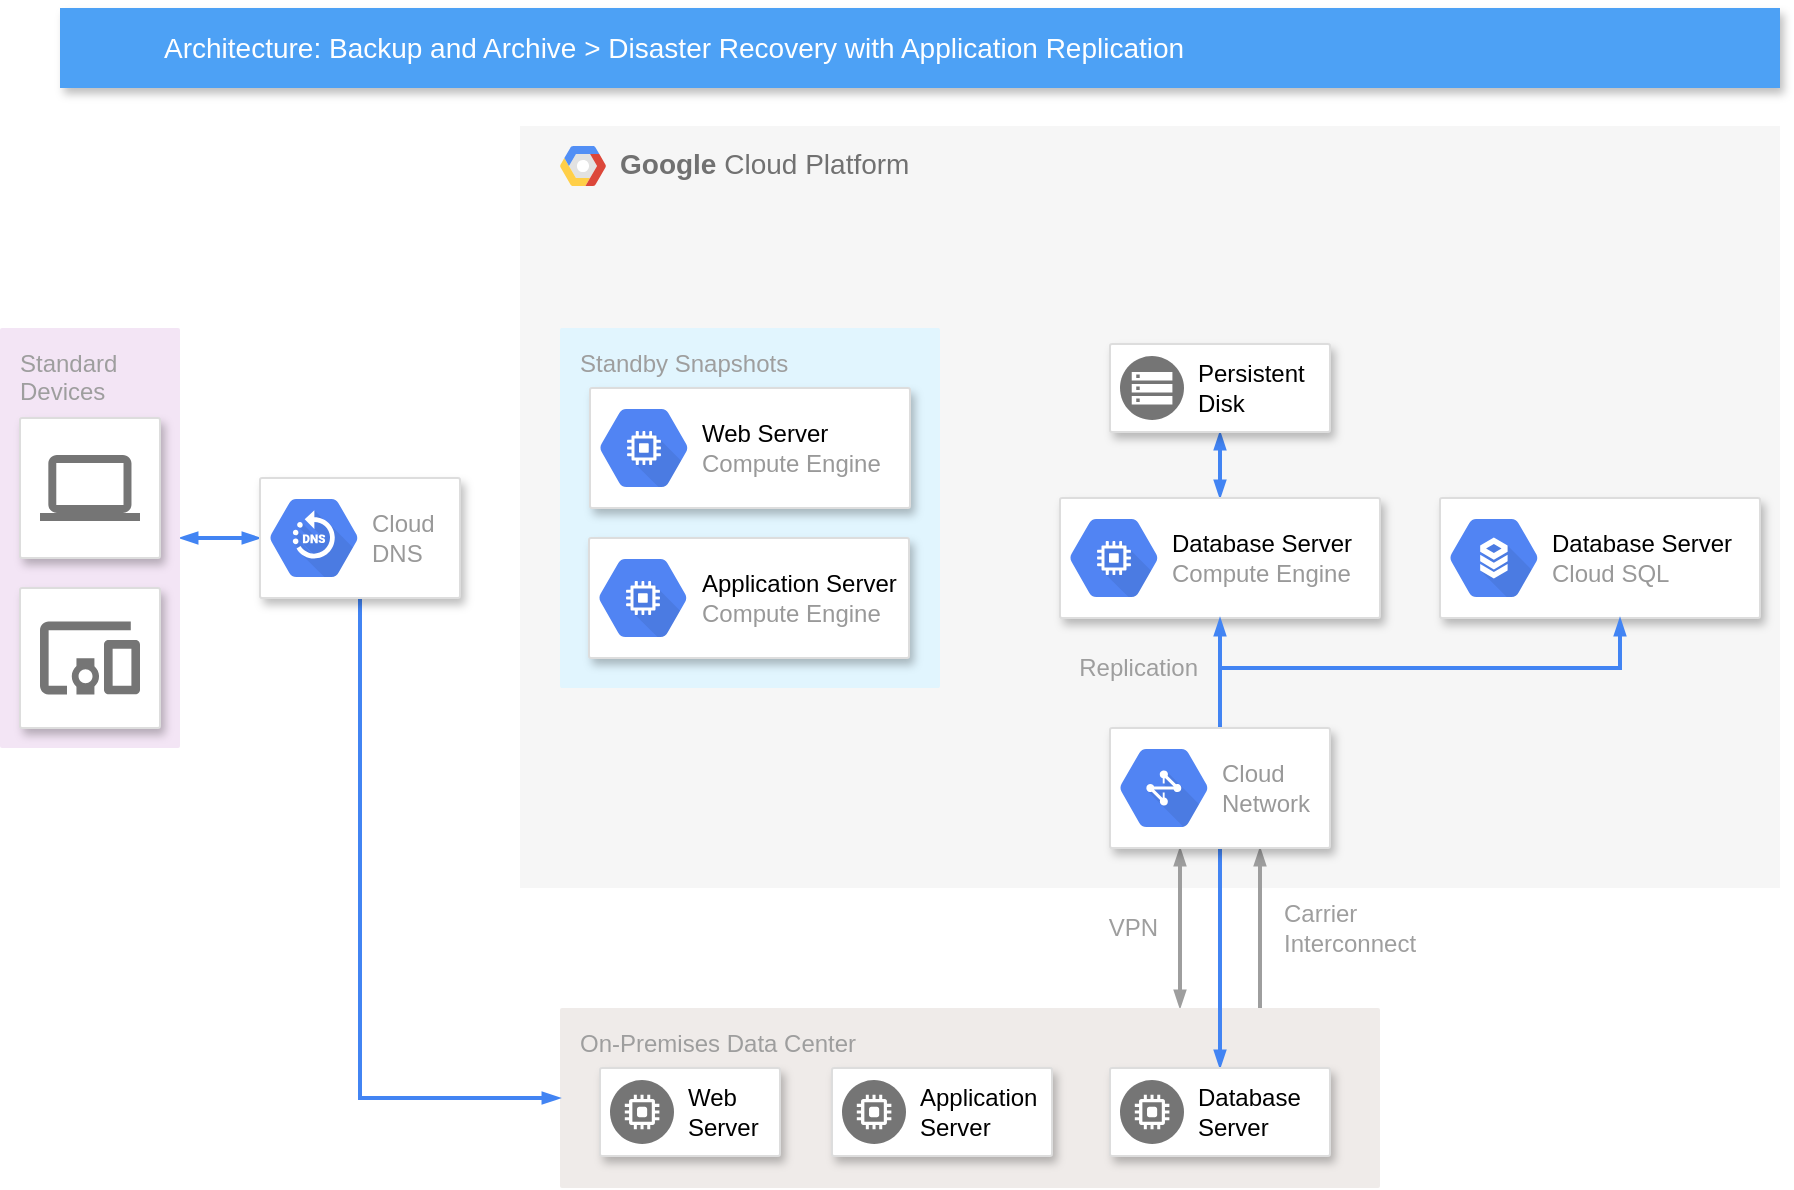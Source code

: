 <mxfile version="10.7.5" type="github"><diagram id="f106602c-feb2-e66a-4537-3a34d633f6aa" name="Page-1"><mxGraphModel dx="1398" dy="796" grid="1" gridSize="10" guides="1" tooltips="1" connect="1" arrows="1" fold="1" page="1" pageScale="1" pageWidth="1169" pageHeight="827" background="#ffffff" math="0" shadow="0"><root><mxCell id="0"/><mxCell id="1" parent="0"/><mxCell id="14" value="&lt;b&gt;Google &lt;/b&gt;Cloud Platform" style="fillColor=#F6F6F6;strokeColor=none;shadow=0;gradientColor=none;fontSize=14;align=left;spacing=10;fontColor=#717171;9E9E9E;verticalAlign=top;spacingTop=-4;fontStyle=0;spacingLeft=40;html=1;" parent="1" vertex="1"><mxGeometry x="390" y="99" width="630" height="381" as="geometry"/></mxCell><mxCell id="15" value="" style="shape=mxgraph.gcp2.google_cloud_platform;fillColor=#F6F6F6;strokeColor=none;shadow=0;gradientColor=none;" parent="14" vertex="1"><mxGeometry width="23" height="20" relative="1" as="geometry"><mxPoint x="20" y="10" as="offset"/></mxGeometry></mxCell><mxCell id="945" style="edgeStyle=orthogonalEdgeStyle;rounded=0;html=1;labelBackgroundColor=none;startFill=1;startSize=4;endArrow=blockThin;endFill=1;endSize=4;jettySize=auto;orthogonalLoop=1;strokeColor=#4284F3;strokeWidth=2;fontSize=12;fontColor=#000000;align=center;dashed=0;startArrow=blockThin;" parent="1" source="942" target="920" edge="1"><mxGeometry relative="1" as="geometry"/></mxCell><mxCell id="942" value="Standard&lt;br&gt;Devices" style="rounded=1;absoluteArcSize=1;arcSize=2;html=1;strokeColor=none;gradientColor=none;shadow=0;dashed=0;fontSize=12;fontColor=#9E9E9E;align=left;verticalAlign=top;spacing=10;spacingTop=-4;fillColor=#F3E5F5;" parent="1" vertex="1"><mxGeometry x="130" y="200" width="90" height="210" as="geometry"/></mxCell><mxCell id="943" value="Standby Snapshots" style="rounded=1;absoluteArcSize=1;arcSize=2;html=1;strokeColor=none;gradientColor=none;shadow=0;dashed=0;fontSize=12;fontColor=#9E9E9E;align=left;verticalAlign=top;spacing=10;spacingTop=-4;fillColor=#E1F5FE;" parent="1" vertex="1"><mxGeometry x="410" y="200" width="190" height="180" as="geometry"/></mxCell><mxCell id="951" value="Carrier&lt;br&gt;Interconnect&lt;br&gt;" style="edgeStyle=orthogonalEdgeStyle;rounded=0;html=1;labelBackgroundColor=none;startFill=1;startSize=4;endArrow=blockThin;endFill=1;endSize=4;jettySize=auto;orthogonalLoop=1;strokeColor=#9E9E9E;strokeWidth=2;fontSize=12;fontColor=#9E9E9E;align=left;dashed=0;" parent="1" source="944" target="932" edge="1"><mxGeometry x="0.25" y="-14" relative="1" as="geometry"><Array as="points"><mxPoint x="760" y="490"/><mxPoint x="760" y="490"/></Array><mxPoint x="-4" y="10" as="offset"/></mxGeometry></mxCell><mxCell id="952" value="VPN" style="edgeStyle=orthogonalEdgeStyle;rounded=0;html=1;labelBackgroundColor=none;startFill=1;startSize=4;endArrow=blockThin;endFill=1;endSize=4;jettySize=auto;orthogonalLoop=1;strokeColor=#9E9E9E;strokeWidth=2;fontSize=12;fontColor=#9E9E9E;align=right;dashed=0;startArrow=blockThin;" parent="1" source="944" target="932" edge="1"><mxGeometry y="10" relative="1" as="geometry"><Array as="points"><mxPoint x="720" y="520"/><mxPoint x="720" y="520"/></Array><mxPoint as="offset"/></mxGeometry></mxCell><mxCell id="944" value="On-Premises Data Center" style="rounded=1;absoluteArcSize=1;arcSize=2;html=1;strokeColor=none;gradientColor=none;shadow=0;dashed=0;fontSize=12;fontColor=#9E9E9E;align=left;verticalAlign=top;spacing=10;spacingTop=-4;fillColor=#EFEBE9;" parent="1" vertex="1"><mxGeometry x="410" y="540" width="410" height="90" as="geometry"/></mxCell><mxCell id="732" value="" style="strokeColor=#dddddd;fillColor=#ffffff;shadow=1;strokeWidth=1;rounded=1;absoluteArcSize=1;arcSize=2;labelPosition=center;verticalLabelPosition=middle;align=center;verticalAlign=bottom;spacingLeft=0;fontColor=#999999;fontSize=12;whiteSpace=wrap;spacingBottom=2;html=1;" parent="1" vertex="1"><mxGeometry x="140" y="245" width="70" height="70" as="geometry"/></mxCell><mxCell id="733" value="" style="dashed=0;connectable=0;html=1;fillColor=#757575;strokeColor=none;shape=mxgraph.gcp2.laptop;part=1;" parent="732" vertex="1"><mxGeometry x="0.5" width="50" height="33" relative="1" as="geometry"><mxPoint x="-25" y="18.5" as="offset"/></mxGeometry></mxCell><mxCell id="818" value="Architecture: Backup and Archive &amp;gt; Disaster Recovery with Application Replication" style="fillColor=#4DA1F5;strokeColor=none;shadow=1;gradientColor=none;fontSize=14;align=left;spacingLeft=50;fontColor=#ffffff;html=1;" parent="1" vertex="1"><mxGeometry x="160" y="40" width="860" height="40" as="geometry"/></mxCell><mxCell id="918" value="" style="strokeColor=#dddddd;fillColor=#ffffff;shadow=1;strokeWidth=1;rounded=1;absoluteArcSize=1;arcSize=2;labelPosition=center;verticalLabelPosition=middle;align=center;verticalAlign=bottom;spacingLeft=0;fontColor=#999999;fontSize=12;whiteSpace=wrap;spacingBottom=2;html=1;" parent="1" vertex="1"><mxGeometry x="140" y="330" width="70" height="70" as="geometry"/></mxCell><mxCell id="919" value="" style="dashed=0;connectable=0;html=1;fillColor=#757575;strokeColor=none;shape=mxgraph.gcp2.mobile_devices;part=1;" parent="918" vertex="1"><mxGeometry x="0.5" width="50" height="36.5" relative="1" as="geometry"><mxPoint x="-25" y="16.75" as="offset"/></mxGeometry></mxCell><mxCell id="953" style="edgeStyle=orthogonalEdgeStyle;rounded=0;html=1;labelBackgroundColor=none;startFill=1;startSize=4;endArrow=blockThin;endFill=1;endSize=4;jettySize=auto;orthogonalLoop=1;strokeColor=#4284F3;strokeWidth=2;fontSize=12;fontColor=#000000;align=center;dashed=0;" parent="1" source="920" target="944" edge="1"><mxGeometry relative="1" as="geometry"><Array as="points"><mxPoint x="310" y="585"/></Array></mxGeometry></mxCell><mxCell id="920" value="" style="strokeColor=#dddddd;fillColor=#ffffff;shadow=1;strokeWidth=1;rounded=1;absoluteArcSize=1;arcSize=2;fontSize=10;fontColor=#9E9E9E;align=center;html=1;" parent="1" vertex="1"><mxGeometry x="260" y="275" width="100" height="60" as="geometry"/></mxCell><mxCell id="921" value="Cloud &#10;DNS" style="dashed=0;connectable=0;html=1;fillColor=#5184F3;strokeColor=none;shape=mxgraph.gcp2.cloud_dns;part=1;labelPosition=right;verticalLabelPosition=middle;align=left;verticalAlign=middle;spacingLeft=5;fontColor=#999999;fontSize=12;" parent="920" vertex="1"><mxGeometry y="0.5" width="44" height="39" relative="1" as="geometry"><mxPoint x="5" y="-19.5" as="offset"/></mxGeometry></mxCell><mxCell id="922" value="" style="strokeColor=#dddddd;fillColor=#ffffff;shadow=1;strokeWidth=1;rounded=1;absoluteArcSize=1;arcSize=2;fontSize=10;fontColor=#9E9E9E;align=center;html=1;" parent="1" vertex="1"><mxGeometry x="425" y="230" width="160" height="60" as="geometry"/></mxCell><mxCell id="923" value="&lt;font color=&quot;#000000&quot;&gt;Web Server&lt;/font&gt;&lt;br&gt;Compute Engine" style="dashed=0;connectable=0;html=1;fillColor=#5184F3;strokeColor=none;shape=mxgraph.gcp2.compute_engine;part=1;labelPosition=right;verticalLabelPosition=middle;align=left;verticalAlign=middle;spacingLeft=5;fontColor=#999999;fontSize=12;" parent="922" vertex="1"><mxGeometry y="0.5" width="44" height="39" relative="1" as="geometry"><mxPoint x="5" y="-19.5" as="offset"/></mxGeometry></mxCell><mxCell id="924" value="" style="strokeColor=#dddddd;fillColor=#ffffff;shadow=1;strokeWidth=1;rounded=1;absoluteArcSize=1;arcSize=2;fontSize=10;fontColor=#9E9E9E;align=center;html=1;" parent="1" vertex="1"><mxGeometry x="424.5" y="305" width="160" height="60" as="geometry"/></mxCell><mxCell id="925" value="&lt;font color=&quot;#000000&quot;&gt;Application Server&lt;/font&gt;&lt;br&gt;Compute Engine" style="dashed=0;connectable=0;html=1;fillColor=#5184F3;strokeColor=none;shape=mxgraph.gcp2.compute_engine;part=1;labelPosition=right;verticalLabelPosition=middle;align=left;verticalAlign=middle;spacingLeft=5;fontColor=#999999;fontSize=12;" parent="924" vertex="1"><mxGeometry y="0.5" width="44" height="39" relative="1" as="geometry"><mxPoint x="5" y="-19.5" as="offset"/></mxGeometry></mxCell><mxCell id="946" style="edgeStyle=orthogonalEdgeStyle;rounded=0;html=1;labelBackgroundColor=none;startFill=1;startSize=4;endArrow=blockThin;endFill=1;endSize=4;jettySize=auto;orthogonalLoop=1;strokeColor=#4284F3;strokeWidth=2;fontSize=12;fontColor=#000000;align=center;dashed=0;startArrow=blockThin;" parent="1" source="926" target="928" edge="1"><mxGeometry relative="1" as="geometry"><Array as="points"><mxPoint x="740" y="265"/><mxPoint x="740" y="265"/></Array></mxGeometry></mxCell><mxCell id="926" value="" style="strokeColor=#dddddd;fillColor=#ffffff;shadow=1;strokeWidth=1;rounded=1;absoluteArcSize=1;arcSize=2;fontSize=10;fontColor=#9E9E9E;align=center;html=1;" parent="1" vertex="1"><mxGeometry x="685" y="208" width="110" height="44" as="geometry"/></mxCell><mxCell id="927" value="Persistent&#10;Disk" style="dashed=0;connectable=0;html=1;fillColor=#757575;strokeColor=none;shape=mxgraph.gcp2.persistent_disk_snapshot;part=1;labelPosition=right;verticalLabelPosition=middle;align=left;verticalAlign=middle;spacingLeft=5;fontColor=#000000;fontSize=12;" parent="926" vertex="1"><mxGeometry y="0.5" width="32" height="32" relative="1" as="geometry"><mxPoint x="5" y="-16" as="offset"/></mxGeometry></mxCell><mxCell id="928" value="" style="strokeColor=#dddddd;fillColor=#ffffff;shadow=1;strokeWidth=1;rounded=1;absoluteArcSize=1;arcSize=2;fontSize=10;fontColor=#9E9E9E;align=center;html=1;" parent="1" vertex="1"><mxGeometry x="660" y="285" width="160" height="60" as="geometry"/></mxCell><mxCell id="929" value="&lt;font color=&quot;#000000&quot;&gt;Database Server&lt;/font&gt;&lt;br&gt;Compute Engine" style="dashed=0;connectable=0;html=1;fillColor=#5184F3;strokeColor=none;shape=mxgraph.gcp2.compute_engine;part=1;labelPosition=right;verticalLabelPosition=middle;align=left;verticalAlign=middle;spacingLeft=5;fontColor=#999999;fontSize=12;" parent="928" vertex="1"><mxGeometry y="0.5" width="44" height="39" relative="1" as="geometry"><mxPoint x="5" y="-19.5" as="offset"/></mxGeometry></mxCell><mxCell id="930" value="" style="strokeColor=#dddddd;fillColor=#ffffff;shadow=1;strokeWidth=1;rounded=1;absoluteArcSize=1;arcSize=2;fontSize=10;fontColor=#9E9E9E;align=center;html=1;" parent="1" vertex="1"><mxGeometry x="850" y="285" width="160" height="60" as="geometry"/></mxCell><mxCell id="931" value="&lt;font color=&quot;#000000&quot;&gt;Database Server&lt;/font&gt;&lt;br&gt;Cloud SQL" style="dashed=0;connectable=0;html=1;fillColor=#5184F3;strokeColor=none;shape=mxgraph.gcp2.cloud_sql;part=1;labelPosition=right;verticalLabelPosition=middle;align=left;verticalAlign=middle;spacingLeft=5;fontColor=#999999;fontSize=12;" parent="930" vertex="1"><mxGeometry y="0.5" width="44" height="39" relative="1" as="geometry"><mxPoint x="5" y="-19.5" as="offset"/></mxGeometry></mxCell><mxCell id="947" value="Replication" style="edgeStyle=orthogonalEdgeStyle;rounded=0;html=1;labelBackgroundColor=none;startFill=1;startSize=4;endArrow=blockThin;endFill=1;endSize=4;jettySize=auto;orthogonalLoop=1;strokeColor=#4284F3;strokeWidth=2;fontSize=12;fontColor=#9E9E9E;align=right;dashed=0;" parent="1" source="932" target="928" edge="1"><mxGeometry x="0.091" y="10" relative="1" as="geometry"><mxPoint as="offset"/></mxGeometry></mxCell><mxCell id="948" style="edgeStyle=orthogonalEdgeStyle;rounded=0;html=1;labelBackgroundColor=none;startFill=1;startSize=4;endArrow=blockThin;endFill=1;endSize=4;jettySize=auto;orthogonalLoop=1;strokeColor=#4284F3;strokeWidth=2;fontSize=12;fontColor=#000000;align=center;dashed=0;" parent="1" source="932" target="930" edge="1"><mxGeometry relative="1" as="geometry"><Array as="points"><mxPoint x="740" y="370"/><mxPoint x="940" y="370"/></Array></mxGeometry></mxCell><mxCell id="949" style="edgeStyle=orthogonalEdgeStyle;rounded=0;html=1;labelBackgroundColor=none;startFill=1;startSize=4;endArrow=blockThin;endFill=1;endSize=4;jettySize=auto;orthogonalLoop=1;strokeColor=#4284F3;strokeWidth=2;fontSize=12;fontColor=#000000;align=center;dashed=0;" parent="1" source="932" target="940" edge="1"><mxGeometry relative="1" as="geometry"/></mxCell><mxCell id="932" value="" style="strokeColor=#dddddd;fillColor=#ffffff;shadow=1;strokeWidth=1;rounded=1;absoluteArcSize=1;arcSize=2;fontSize=10;fontColor=#9E9E9E;align=center;html=1;" parent="1" vertex="1"><mxGeometry x="685" y="400" width="110" height="60" as="geometry"/></mxCell><mxCell id="933" value="Cloud&#10;Network" style="dashed=0;connectable=0;html=1;fillColor=#5184F3;strokeColor=none;shape=mxgraph.gcp2.cloud_network;part=1;labelPosition=right;verticalLabelPosition=middle;align=left;verticalAlign=middle;spacingLeft=5;fontColor=#999999;fontSize=12;" parent="932" vertex="1"><mxGeometry y="0.5" width="44" height="39" relative="1" as="geometry"><mxPoint x="5" y="-19.5" as="offset"/></mxGeometry></mxCell><mxCell id="934" value="" style="strokeColor=#dddddd;fillColor=#ffffff;shadow=1;strokeWidth=1;rounded=1;absoluteArcSize=1;arcSize=2;fontSize=10;fontColor=#9E9E9E;align=center;html=1;" parent="1" vertex="1"><mxGeometry x="430" y="570" width="90" height="44" as="geometry"/></mxCell><mxCell id="935" value="Web&lt;br&gt;Server&lt;br&gt;" style="dashed=0;connectable=0;html=1;fillColor=#757575;strokeColor=none;shape=mxgraph.gcp2.dedicated_game_server;part=1;labelPosition=right;verticalLabelPosition=middle;align=left;verticalAlign=middle;spacingLeft=5;fontColor=#000000;fontSize=12;" parent="934" vertex="1"><mxGeometry y="0.5" width="32" height="32" relative="1" as="geometry"><mxPoint x="5" y="-16" as="offset"/></mxGeometry></mxCell><mxCell id="938" value="" style="strokeColor=#dddddd;fillColor=#ffffff;shadow=1;strokeWidth=1;rounded=1;absoluteArcSize=1;arcSize=2;fontSize=10;fontColor=#9E9E9E;align=center;html=1;" parent="1" vertex="1"><mxGeometry x="546" y="570" width="110" height="44" as="geometry"/></mxCell><mxCell id="939" value="Application&lt;br&gt;Server&lt;br&gt;" style="dashed=0;connectable=0;html=1;fillColor=#757575;strokeColor=none;shape=mxgraph.gcp2.dedicated_game_server;part=1;labelPosition=right;verticalLabelPosition=middle;align=left;verticalAlign=middle;spacingLeft=5;fontColor=#000000;fontSize=12;" parent="938" vertex="1"><mxGeometry y="0.5" width="32" height="32" relative="1" as="geometry"><mxPoint x="5" y="-16" as="offset"/></mxGeometry></mxCell><mxCell id="940" value="" style="strokeColor=#dddddd;fillColor=#ffffff;shadow=1;strokeWidth=1;rounded=1;absoluteArcSize=1;arcSize=2;fontSize=10;fontColor=#9E9E9E;align=center;html=1;" parent="1" vertex="1"><mxGeometry x="685" y="570" width="110" height="44" as="geometry"/></mxCell><mxCell id="941" value="Database&lt;br&gt;Server&lt;br&gt;" style="dashed=0;connectable=0;html=1;fillColor=#757575;strokeColor=none;shape=mxgraph.gcp2.dedicated_game_server;part=1;labelPosition=right;verticalLabelPosition=middle;align=left;verticalAlign=middle;spacingLeft=5;fontColor=#000000;fontSize=12;" parent="940" vertex="1"><mxGeometry y="0.5" width="32" height="32" relative="1" as="geometry"><mxPoint x="5" y="-16" as="offset"/></mxGeometry></mxCell></root></mxGraphModel></diagram><diagram id="oEy2vePPin4_DRUh1EEg" name="Page-2"><mxGraphModel dx="1398" dy="796" grid="1" gridSize="10" guides="1" tooltips="1" connect="1" arrows="1" fold="1" page="1" pageScale="1" pageWidth="827" pageHeight="1169" math="0" shadow="0"><root><mxCell id="JVZEmhyV-dqxb4Tlf-Tb-0"/><mxCell id="JVZEmhyV-dqxb4Tlf-Tb-1" parent="JVZEmhyV-dqxb4Tlf-Tb-0"/><mxCell id="JVZEmhyV-dqxb4Tlf-Tb-2" value="" style="strokeColor=#dddddd;fillColor=#ffffff;shadow=1;strokeWidth=1;rounded=1;absoluteArcSize=1;arcSize=2;" vertex="1" parent="JVZEmhyV-dqxb4Tlf-Tb-1"><mxGeometry y="145" width="800" height="950" as="geometry"/></mxCell><mxCell id="JVZEmhyV-dqxb4Tlf-Tb-3" value="Cluster&lt;br&gt;" style="dashed=0;connectable=0;html=1;fillColor=#757575;strokeColor=none;shape=mxgraph.gcp2.cluster;part=1;labelPosition=right;verticalLabelPosition=middle;align=left;verticalAlign=middle;spacingLeft=5;fontColor=#000000;fontSize=12;" vertex="1" parent="JVZEmhyV-dqxb4Tlf-Tb-2"><mxGeometry y="0.5" width="32" height="32" relative="1" as="geometry"><mxPoint x="5" y="-16" as="offset"/></mxGeometry></mxCell><mxCell id="JVZEmhyV-dqxb4Tlf-Tb-6" value="Jenkins" style="strokeColor=#dddddd;fillColor=#ffffff;shadow=1;strokeWidth=1;rounded=1;absoluteArcSize=1;arcSize=0;" vertex="1" parent="JVZEmhyV-dqxb4Tlf-Tb-2"><mxGeometry x="211.892" y="80.282" width="317.838" height="100.352" as="geometry"/></mxCell><mxCell id="JVZEmhyV-dqxb4Tlf-Tb-7" value="Master" style="dashed=0;connectable=0;html=1;fillColor=#5184F3;strokeColor=none;shape=mxgraph.gcp2.hexIcon;prIcon=container_engine;part=1;labelPosition=right;verticalLabelPosition=middle;align=left;verticalAlign=middle;spacingLeft=5;fontColor=#999999;fontSize=12;" vertex="1" parent="JVZEmhyV-dqxb4Tlf-Tb-6"><mxGeometry y="0.5" width="44" height="39" relative="1" as="geometry"><mxPoint x="5" y="-19.5" as="offset"/></mxGeometry></mxCell><mxCell id="JVZEmhyV-dqxb4Tlf-Tb-12" value="" style="shape=image;html=1;verticalAlign=top;verticalLabelPosition=bottom;labelBackgroundColor=#ffffff;imageAspect=0;aspect=fixed;image=https://cdn4.iconfinder.com/data/icons/logos-brands-5/24/jenkins-128.png" vertex="1" parent="JVZEmhyV-dqxb4Tlf-Tb-6"><mxGeometry x="200.29" y="31.9" width="6.947" height="6.947" as="geometry"/></mxCell><mxCell id="JVZEmhyV-dqxb4Tlf-Tb-4" value="" style="strokeColor=#dddddd;fillColor=#ffffff;shadow=1;strokeWidth=1;rounded=1;absoluteArcSize=1;arcSize=2;" vertex="1" parent="JVZEmhyV-dqxb4Tlf-Tb-2"><mxGeometry x="101.054" y="375.092" width="321.081" height="267.606" as="geometry"/></mxCell><mxCell id="JVZEmhyV-dqxb4Tlf-Tb-5" value="Frontend&lt;br&gt;" style="dashed=0;connectable=0;html=1;fillColor=#757575;strokeColor=none;shape=mxgraph.gcp2.frontend_platform_services;part=1;labelPosition=right;verticalLabelPosition=middle;align=left;verticalAlign=middle;spacingLeft=5;fontColor=#000000;fontSize=12;" vertex="1" parent="JVZEmhyV-dqxb4Tlf-Tb-4"><mxGeometry y="0.5" width="32" height="32" relative="1" as="geometry"><mxPoint x="5" y="-16" as="offset"/></mxGeometry></mxCell><mxCell id="JVZEmhyV-dqxb4Tlf-Tb-20" value="" style="strokeColor=#dddddd;fillColor=#ffffff;shadow=1;strokeWidth=1;rounded=1;absoluteArcSize=1;arcSize=2;" vertex="1" parent="JVZEmhyV-dqxb4Tlf-Tb-4"><mxGeometry x="136.216" y="35.091" width="120.649" height="69.577" as="geometry"/></mxCell><mxCell id="JVZEmhyV-dqxb4Tlf-Tb-21" value="Node3&lt;br&gt;" style="dashed=0;connectable=0;html=1;fillColor=#5184F3;strokeColor=none;shape=mxgraph.gcp2.hexIcon;prIcon=container_optimized_os;part=1;labelPosition=right;verticalLabelPosition=middle;align=left;verticalAlign=middle;spacingLeft=5;fontColor=#999999;fontSize=12;" vertex="1" parent="JVZEmhyV-dqxb4Tlf-Tb-20"><mxGeometry y="0.5" width="44" height="39" relative="1" as="geometry"><mxPoint x="5" y="-21.5" as="offset"/></mxGeometry></mxCell><mxCell id="JVZEmhyV-dqxb4Tlf-Tb-10" value="" style="strokeColor=#dddddd;fillColor=#ffffff;shadow=1;strokeWidth=1;rounded=1;absoluteArcSize=1;arcSize=2;" vertex="1" parent="JVZEmhyV-dqxb4Tlf-Tb-4"><mxGeometry x="136.216" y="162.704" width="120.649" height="69.577" as="geometry"/></mxCell><mxCell id="JVZEmhyV-dqxb4Tlf-Tb-11" value="Node2" style="dashed=0;connectable=0;html=1;fillColor=#5184F3;strokeColor=none;shape=mxgraph.gcp2.hexIcon;prIcon=container_optimized_os;part=1;labelPosition=right;verticalLabelPosition=middle;align=left;verticalAlign=middle;spacingLeft=5;fontColor=#999999;fontSize=12;" vertex="1" parent="JVZEmhyV-dqxb4Tlf-Tb-10"><mxGeometry y="0.5" width="44" height="39" relative="1" as="geometry"><mxPoint x="5" y="-19.5" as="offset"/></mxGeometry></mxCell><mxCell id="JVZEmhyV-dqxb4Tlf-Tb-28" value="" style="edgeStyle=orthogonalEdgeStyle;fontSize=12;html=1;endArrow=blockThin;endFill=1;rounded=0;strokeWidth=2;endSize=4;startSize=4;strokeColor=#34A853;dashed=0;exitX=0.25;exitY=1;exitDx=0;exitDy=0;" edge="1" parent="JVZEmhyV-dqxb4Tlf-Tb-2" source="JVZEmhyV-dqxb4Tlf-Tb-6" target="JVZEmhyV-dqxb4Tlf-Tb-20"><mxGeometry width="100" relative="1" as="geometry"><mxPoint x="75.676" y="361.268" as="sourcePoint"/><mxPoint x="183.784" y="361.268" as="targetPoint"/><Array as="points"><mxPoint x="291.892" y="374.648"/><mxPoint x="232.432" y="374.648"/></Array></mxGeometry></mxCell><mxCell id="JVZEmhyV-dqxb4Tlf-Tb-29" value="" style="edgeStyle=orthogonalEdgeStyle;fontSize=12;html=1;endArrow=blockThin;endFill=1;rounded=0;strokeWidth=2;endSize=4;startSize=4;strokeColor=#34A853;dashed=0;entryX=0.5;entryY=0;entryDx=0;entryDy=0;" edge="1" parent="JVZEmhyV-dqxb4Tlf-Tb-2" target="JVZEmhyV-dqxb4Tlf-Tb-10"><mxGeometry width="100" relative="1" as="geometry"><mxPoint x="291.892" y="187.324" as="sourcePoint"/><mxPoint x="205.405" y="374.648" as="targetPoint"/><Array as="points"><mxPoint x="292" y="375"/><mxPoint x="249" y="375"/><mxPoint x="249" y="522"/><mxPoint x="298" y="522"/></Array></mxGeometry></mxCell><mxCell id="JVZEmhyV-dqxb4Tlf-Tb-30" value="" style="strokeColor=#dddddd;fillColor=#ffffff;shadow=1;strokeWidth=1;rounded=1;absoluteArcSize=1;arcSize=2;" vertex="1" parent="JVZEmhyV-dqxb4Tlf-Tb-2"><mxGeometry x="470" y="351" width="270" height="219" as="geometry"/></mxCell><mxCell id="JVZEmhyV-dqxb4Tlf-Tb-31" value="BackEnd" style="dashed=0;connectable=0;html=1;fillColor=#757575;strokeColor=none;shape=mxgraph.gcp2.frontend_platform_services;part=1;labelPosition=right;verticalLabelPosition=middle;align=left;verticalAlign=middle;spacingLeft=5;fontColor=#000000;fontSize=12;" vertex="1" parent="JVZEmhyV-dqxb4Tlf-Tb-30"><mxGeometry y="0.5" width="32" height="32" relative="1" as="geometry"><mxPoint x="5" y="-16" as="offset"/></mxGeometry></mxCell><mxCell id="JVZEmhyV-dqxb4Tlf-Tb-32" value="" style="strokeColor=#dddddd;fillColor=#ffffff;shadow=1;strokeWidth=1;rounded=1;absoluteArcSize=1;arcSize=2;" vertex="1" parent="JVZEmhyV-dqxb4Tlf-Tb-30"><mxGeometry x="99" y="60.731" width="161" height="97.538" as="geometry"/></mxCell><mxCell id="JVZEmhyV-dqxb4Tlf-Tb-33" value="Node5 Go Echo&lt;br&gt;" style="dashed=0;connectable=0;html=1;fillColor=#5184F3;strokeColor=none;shape=mxgraph.gcp2.hexIcon;prIcon=container_optimized_os;part=1;labelPosition=right;verticalLabelPosition=middle;align=left;verticalAlign=middle;spacingLeft=5;fontColor=#999999;fontSize=12;" vertex="1" parent="JVZEmhyV-dqxb4Tlf-Tb-32"><mxGeometry y="0.5" width="44" height="39" relative="1" as="geometry"><mxPoint x="5" y="-21.5" as="offset"/></mxGeometry></mxCell><mxCell id="JVZEmhyV-dqxb4Tlf-Tb-55" value="" style="strokeColor=#dddddd;fillColor=#ffffff;shadow=1;strokeWidth=1;rounded=1;absoluteArcSize=1;arcSize=2;" vertex="1" parent="JVZEmhyV-dqxb4Tlf-Tb-2"><mxGeometry x="30" y="780" width="686" height="118" as="geometry"/></mxCell><mxCell id="JVZEmhyV-dqxb4Tlf-Tb-56" value="DB" style="dashed=0;connectable=0;html=1;fillColor=#757575;strokeColor=none;shape=mxgraph.gcp2.frontend_platform_services;part=1;labelPosition=right;verticalLabelPosition=middle;align=left;verticalAlign=middle;spacingLeft=5;fontColor=#000000;fontSize=12;" vertex="1" parent="JVZEmhyV-dqxb4Tlf-Tb-55"><mxGeometry y="0.5" width="32" height="32" relative="1" as="geometry"><mxPoint x="5" y="-16" as="offset"/></mxGeometry></mxCell><mxCell id="JVZEmhyV-dqxb4Tlf-Tb-59" value="" style="strokeColor=#dddddd;fillColor=#ffffff;shadow=1;strokeWidth=1;rounded=1;absoluteArcSize=1;arcSize=2;" vertex="1" parent="JVZEmhyV-dqxb4Tlf-Tb-55"><mxGeometry x="80" y="30" width="580" height="49" as="geometry"/></mxCell><mxCell id="JVZEmhyV-dqxb4Tlf-Tb-60" value="Node4&amp;nbsp; &amp;nbsp;PostgreSQL&lt;br&gt;" style="dashed=0;connectable=0;html=1;fillColor=#5184F3;strokeColor=none;shape=mxgraph.gcp2.hexIcon;prIcon=container_optimized_os;part=1;labelPosition=right;verticalLabelPosition=middle;align=left;verticalAlign=middle;spacingLeft=5;fontColor=#999999;fontSize=12;" vertex="1" parent="JVZEmhyV-dqxb4Tlf-Tb-59"><mxGeometry y="0.5" width="44" height="39" relative="1" as="geometry"><mxPoint x="5" y="-19.5" as="offset"/></mxGeometry></mxCell><mxCell id="JVZEmhyV-dqxb4Tlf-Tb-63" value="" style="edgeStyle=orthogonalEdgeStyle;fontSize=12;html=1;endArrow=blockThin;endFill=1;rounded=0;strokeWidth=2;endSize=4;startSize=4;strokeColor=#34A853;dashed=0;exitX=0.5;exitY=1;exitDx=0;exitDy=0;" edge="1" parent="JVZEmhyV-dqxb4Tlf-Tb-2" source="JVZEmhyV-dqxb4Tlf-Tb-6" target="JVZEmhyV-dqxb4Tlf-Tb-32"><mxGeometry width="100" relative="1" as="geometry"><mxPoint x="361" y="292" as="sourcePoint"/><mxPoint x="461" y="292" as="targetPoint"/></mxGeometry></mxCell><mxCell id="JVZEmhyV-dqxb4Tlf-Tb-64" value="" style="edgeStyle=orthogonalEdgeStyle;fontSize=12;html=1;endArrow=blockThin;endFill=1;rounded=0;strokeWidth=2;endSize=4;startSize=4;strokeColor=#EA4335;dashed=0;exitX=0.5;exitY=0;exitDx=0;exitDy=0;entryX=0.5;entryY=1;entryDx=0;entryDy=0;" edge="1" parent="JVZEmhyV-dqxb4Tlf-Tb-2" source="JVZEmhyV-dqxb4Tlf-Tb-59" target="JVZEmhyV-dqxb4Tlf-Tb-32"><mxGeometry width="100" relative="1" as="geometry"><mxPoint x="411" y="722" as="sourcePoint"/><mxPoint x="511" y="722" as="targetPoint"/><Array as="points"><mxPoint x="400" y="752"/><mxPoint x="650" y="752"/></Array></mxGeometry></mxCell><mxCell id="JVZEmhyV-dqxb4Tlf-Tb-65" value="" style="edgeStyle=orthogonalEdgeStyle;fontSize=12;html=1;endArrow=blockThin;endFill=1;rounded=0;strokeWidth=2;endSize=4;startSize=4;strokeColor=#EA4335;dashed=0;entryX=1;entryY=0.5;entryDx=0;entryDy=0;exitX=0;exitY=0.25;exitDx=0;exitDy=0;" edge="1" parent="JVZEmhyV-dqxb4Tlf-Tb-2" source="JVZEmhyV-dqxb4Tlf-Tb-32" target="JVZEmhyV-dqxb4Tlf-Tb-20"><mxGeometry width="100" relative="1" as="geometry"><mxPoint x="451" y="622" as="sourcePoint"/><mxPoint x="551" y="622" as="targetPoint"/><Array as="points"><mxPoint x="358" y="397"/></Array></mxGeometry></mxCell><mxCell id="JVZEmhyV-dqxb4Tlf-Tb-66" value="" style="edgeStyle=orthogonalEdgeStyle;fontSize=12;html=1;endArrow=blockThin;endFill=1;rounded=0;strokeWidth=2;endSize=4;startSize=4;strokeColor=#EA4335;dashed=0;entryX=1;entryY=0.5;entryDx=0;entryDy=0;exitX=0;exitY=0.75;exitDx=0;exitDy=0;" edge="1" parent="JVZEmhyV-dqxb4Tlf-Tb-2" source="JVZEmhyV-dqxb4Tlf-Tb-32" target="JVZEmhyV-dqxb4Tlf-Tb-10"><mxGeometry width="100" relative="1" as="geometry"><mxPoint x="471" y="562" as="sourcePoint"/><mxPoint x="571" y="562" as="targetPoint"/></mxGeometry></mxCell><mxCell id="JVZEmhyV-dqxb4Tlf-Tb-74" value="" style="edgeStyle=orthogonalEdgeStyle;fontSize=12;html=1;endArrow=blockThin;endFill=1;rounded=0;strokeWidth=2;endSize=4;startSize=4;dashed=1;dashPattern=1 3;strokeColor=#4284F3;entryX=1;entryY=0.5;entryDx=0;entryDy=0;" edge="1" parent="JVZEmhyV-dqxb4Tlf-Tb-2" target="JVZEmhyV-dqxb4Tlf-Tb-59"><mxGeometry width="100" relative="1" as="geometry"><mxPoint x="780" y="120" as="sourcePoint"/><mxPoint x="780" y="610" as="targetPoint"/><Array as="points"><mxPoint x="770" y="120"/><mxPoint x="770" y="835"/></Array></mxGeometry></mxCell><mxCell id="JVZEmhyV-dqxb4Tlf-Tb-75" value="" style="edgeStyle=orthogonalEdgeStyle;fontSize=12;html=1;endArrow=blockThin;endFill=1;rounded=0;strokeWidth=2;endSize=4;startSize=4;strokeColor=#34A853;dashed=0;exitX=0.5;exitY=1;exitDx=0;exitDy=0;entryX=0.5;entryY=0;entryDx=0;entryDy=0;" edge="1" parent="JVZEmhyV-dqxb4Tlf-Tb-2" source="JVZEmhyV-dqxb4Tlf-Tb-6" target="JVZEmhyV-dqxb4Tlf-Tb-55"><mxGeometry width="100" relative="1" as="geometry"><mxPoint x="110" y="265" as="sourcePoint"/><mxPoint x="210" y="265" as="targetPoint"/></mxGeometry></mxCell><mxCell id="JVZEmhyV-dqxb4Tlf-Tb-18" value="" style="edgeStyle=orthogonalEdgeStyle;fontSize=12;html=1;endArrow=blockThin;endFill=1;rounded=0;strokeWidth=2;endSize=4;startSize=4;dashed=0;strokeColor=#4284F3;" edge="1" parent="JVZEmhyV-dqxb4Tlf-Tb-1"><mxGeometry width="100" relative="1" as="geometry"><mxPoint x="60" y="720" as="sourcePoint"/><mxPoint x="160" y="720" as="targetPoint"/></mxGeometry></mxCell><mxCell id="JVZEmhyV-dqxb4Tlf-Tb-8" value="" style="shape=mxgraph.signs.transportation.harbor;html=1;fillColor=#dae8fc;strokeColor=#6c8ebf;verticalLabelPosition=bottom;verticalAlign=top;align=center;shadow=1;fontFamily=Helvetica;fontSize=12;strokeWidth=1;" vertex="1" parent="JVZEmhyV-dqxb4Tlf-Tb-1"><mxGeometry x="600" y="190" width="183" height="60" as="geometry"/></mxCell><mxCell id="JVZEmhyV-dqxb4Tlf-Tb-9" value="&lt;font color=&quot;#000000&quot;&gt;Node1&amp;nbsp; &amp;nbsp; hub.k8s.com&lt;/font&gt;" style="dashed=0;connectable=0;html=1;fillColor=#5184F3;strokeColor=none;shape=mxgraph.gcp2.hexIcon;prIcon=container_engine;part=1;labelPosition=right;verticalLabelPosition=middle;align=left;verticalAlign=middle;spacingLeft=5;fontColor=#999999;fontSize=12;shadow=1;" vertex="1" parent="JVZEmhyV-dqxb4Tlf-Tb-8"><mxGeometry y="0.5" width="44" height="39" relative="1" as="geometry"><mxPoint x="5" y="-19.5" as="offset"/></mxGeometry></mxCell><mxCell id="JVZEmhyV-dqxb4Tlf-Tb-27" style="edgeStyle=orthogonalEdgeStyle;rounded=0;orthogonalLoop=1;jettySize=auto;html=1;exitX=0.5;exitY=1;exitDx=0;exitDy=0;entryX=0.34;entryY=0;entryDx=0;entryDy=0;entryPerimeter=0;fillColor=#dae8fc;strokeColor=#6c8ebf;" edge="1" parent="JVZEmhyV-dqxb4Tlf-Tb-1" source="JVZEmhyV-dqxb4Tlf-Tb-12" target="JVZEmhyV-dqxb4Tlf-Tb-8"><mxGeometry relative="1" as="geometry"><Array as="points"><mxPoint x="455" y="170"/><mxPoint x="662" y="170"/></Array></mxGeometry></mxCell><mxCell id="JVZEmhyV-dqxb4Tlf-Tb-67" value="" style="edgeStyle=orthogonalEdgeStyle;fontSize=12;html=1;endArrow=blockThin;endFill=1;rounded=0;strokeWidth=2;endSize=4;startSize=4;dashed=1;dashPattern=1 3;strokeColor=#4284F3;entryX=0.75;entryY=0;entryDx=0;entryDy=0;exitX=0;exitY=0.965;exitDx=0;exitDy=0;exitPerimeter=0;" edge="1" parent="JVZEmhyV-dqxb4Tlf-Tb-1" source="JVZEmhyV-dqxb4Tlf-Tb-8" target="JVZEmhyV-dqxb4Tlf-Tb-20"><mxGeometry width="100" relative="1" as="geometry"><mxPoint x="450" y="270" as="sourcePoint"/><mxPoint x="550" y="270" as="targetPoint"/></mxGeometry></mxCell><mxCell id="JVZEmhyV-dqxb4Tlf-Tb-68" value="" style="edgeStyle=orthogonalEdgeStyle;fontSize=12;html=1;endArrow=blockThin;endFill=1;rounded=0;strokeWidth=2;endSize=4;startSize=4;dashed=1;dashPattern=1 3;strokeColor=#4284F3;exitX=0;exitY=0.965;exitDx=0;exitDy=0;exitPerimeter=0;" edge="1" parent="JVZEmhyV-dqxb4Tlf-Tb-1" source="JVZEmhyV-dqxb4Tlf-Tb-8"><mxGeometry width="100" relative="1" as="geometry"><mxPoint x="400" y="280" as="sourcePoint"/><mxPoint x="370" y="486" as="targetPoint"/><Array as="points"><mxPoint x="370" y="248"/><mxPoint x="370" y="486"/></Array></mxGeometry></mxCell><mxCell id="JVZEmhyV-dqxb4Tlf-Tb-69" value="" style="edgeStyle=orthogonalEdgeStyle;fontSize=12;html=1;endArrow=blockThin;endFill=1;rounded=0;strokeWidth=2;endSize=4;startSize=4;dashed=1;dashPattern=1 3;strokeColor=#4284F3;exitX=0.5;exitY=0.965;exitDx=0;exitDy=0;exitPerimeter=0;entryX=0.75;entryY=0;entryDx=0;entryDy=0;" edge="1" parent="JVZEmhyV-dqxb4Tlf-Tb-1" source="JVZEmhyV-dqxb4Tlf-Tb-8" target="JVZEmhyV-dqxb4Tlf-Tb-32"><mxGeometry width="100" relative="1" as="geometry"><mxPoint x="720" y="280" as="sourcePoint"/><mxPoint x="820" y="280" as="targetPoint"/></mxGeometry></mxCell></root></mxGraphModel></diagram></mxfile>
